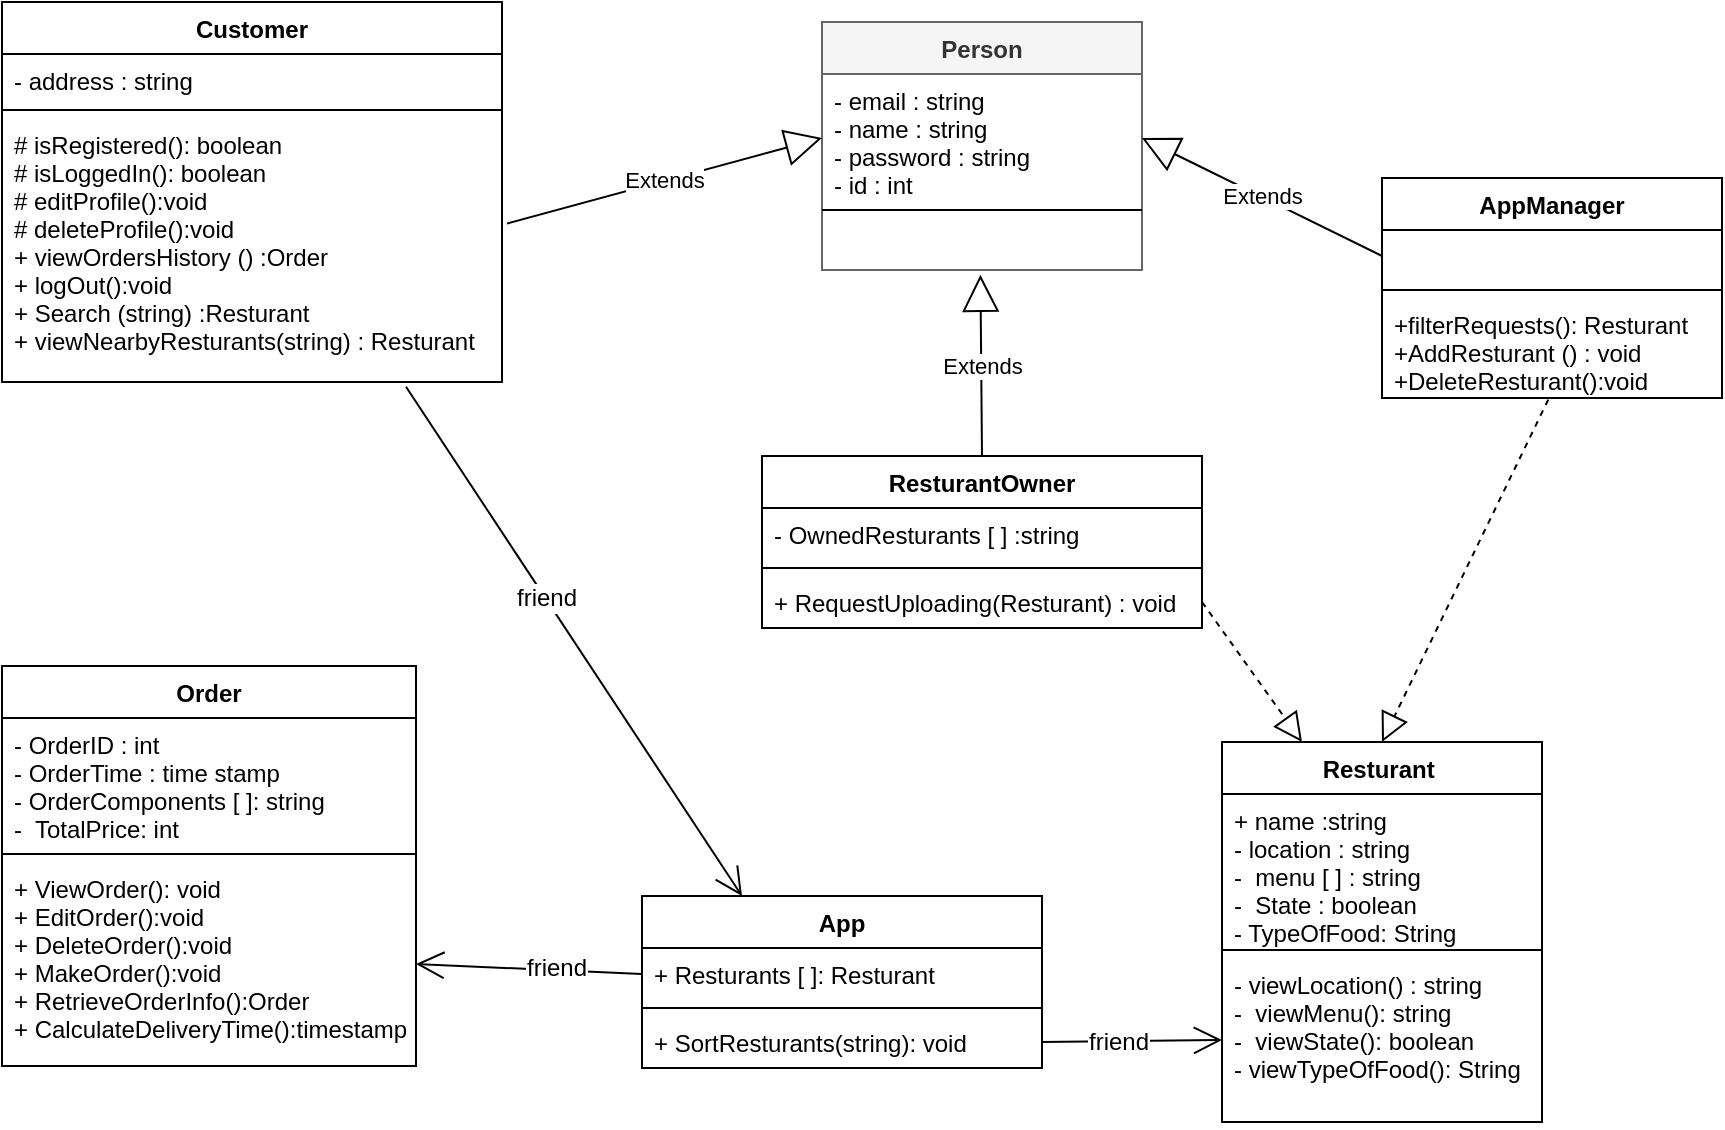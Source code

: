 <mxfile version="10.6.3" type="github"><diagram id="UX5aFwyAparacR9fSkkS" name="Page-1"><mxGraphModel dx="1010" dy="542" grid="1" gridSize="10" guides="1" tooltips="1" connect="1" arrows="1" fold="1" page="1" pageScale="1" pageWidth="1169" pageHeight="827" math="0" shadow="0"><root><mxCell id="0"/><mxCell id="1" parent="0"/><mxCell id="8SO8OIa2VwRULHnZ6Ofv-1" value="Customer" style="swimlane;fontStyle=1;align=center;verticalAlign=top;childLayout=stackLayout;horizontal=1;startSize=26;horizontalStack=0;resizeParent=1;resizeParentMax=0;resizeLast=0;collapsible=1;marginBottom=0;" vertex="1" parent="1"><mxGeometry x="20" y="20" width="250" height="190" as="geometry"/></mxCell><mxCell id="8SO8OIa2VwRULHnZ6Ofv-2" value="- address : string&#10;" style="text;strokeColor=none;fillColor=none;align=left;verticalAlign=top;spacingLeft=4;spacingRight=4;overflow=hidden;rotatable=0;points=[[0,0.5],[1,0.5]];portConstraint=eastwest;" vertex="1" parent="8SO8OIa2VwRULHnZ6Ofv-1"><mxGeometry y="26" width="250" height="24" as="geometry"/></mxCell><mxCell id="8SO8OIa2VwRULHnZ6Ofv-3" value="" style="line;strokeWidth=1;fillColor=none;align=left;verticalAlign=middle;spacingTop=-1;spacingLeft=3;spacingRight=3;rotatable=0;labelPosition=right;points=[];portConstraint=eastwest;" vertex="1" parent="8SO8OIa2VwRULHnZ6Ofv-1"><mxGeometry y="50" width="250" height="8" as="geometry"/></mxCell><mxCell id="8SO8OIa2VwRULHnZ6Ofv-4" value="# isRegistered(): boolean&#10;# isLoggedIn(): boolean&#10;# editProfile():void&#10;# deleteProfile():void&#10;+ viewOrdersHistory () :Order&#10;+ logOut():void&#10;+ Search (string) :Resturant&#10;+ viewNearbyResturants(string) : Resturant" style="text;strokeColor=none;fillColor=none;align=left;verticalAlign=top;spacingLeft=4;spacingRight=4;overflow=hidden;rotatable=0;points=[[0,0.5],[1,0.5]];portConstraint=eastwest;" vertex="1" parent="8SO8OIa2VwRULHnZ6Ofv-1"><mxGeometry y="58" width="250" height="132" as="geometry"/></mxCell><mxCell id="8SO8OIa2VwRULHnZ6Ofv-5" value="ResturantOwner" style="swimlane;fontStyle=1;align=center;verticalAlign=top;childLayout=stackLayout;horizontal=1;startSize=26;horizontalStack=0;resizeParent=1;resizeParentMax=0;resizeLast=0;collapsible=1;marginBottom=0;" vertex="1" parent="1"><mxGeometry x="400" y="247" width="220" height="86" as="geometry"/></mxCell><mxCell id="8SO8OIa2VwRULHnZ6Ofv-6" value="- OwnedResturants [ ] :string" style="text;strokeColor=none;fillColor=none;align=left;verticalAlign=top;spacingLeft=4;spacingRight=4;overflow=hidden;rotatable=0;points=[[0,0.5],[1,0.5]];portConstraint=eastwest;" vertex="1" parent="8SO8OIa2VwRULHnZ6Ofv-5"><mxGeometry y="26" width="220" height="26" as="geometry"/></mxCell><mxCell id="8SO8OIa2VwRULHnZ6Ofv-7" value="" style="line;strokeWidth=1;fillColor=none;align=left;verticalAlign=middle;spacingTop=-1;spacingLeft=3;spacingRight=3;rotatable=0;labelPosition=right;points=[];portConstraint=eastwest;" vertex="1" parent="8SO8OIa2VwRULHnZ6Ofv-5"><mxGeometry y="52" width="220" height="8" as="geometry"/></mxCell><mxCell id="8SO8OIa2VwRULHnZ6Ofv-8" value="+ RequestUploading(Resturant) : void" style="text;strokeColor=none;fillColor=none;align=left;verticalAlign=top;spacingLeft=4;spacingRight=4;overflow=hidden;rotatable=0;points=[[0,0.5],[1,0.5]];portConstraint=eastwest;" vertex="1" parent="8SO8OIa2VwRULHnZ6Ofv-5"><mxGeometry y="60" width="220" height="26" as="geometry"/></mxCell><mxCell id="8SO8OIa2VwRULHnZ6Ofv-9" value="Order" style="swimlane;fontStyle=1;align=center;verticalAlign=top;childLayout=stackLayout;horizontal=1;startSize=26;horizontalStack=0;resizeParent=1;resizeParentMax=0;resizeLast=0;collapsible=1;marginBottom=0;" vertex="1" parent="1"><mxGeometry x="20" y="352" width="207" height="200" as="geometry"/></mxCell><mxCell id="8SO8OIa2VwRULHnZ6Ofv-10" value="- OrderID : int&#10;- OrderTime : time stamp&#10;- OrderComponents [ ]: string&#10;-  TotalPrice: int&#10;&#10;" style="text;strokeColor=none;fillColor=none;align=left;verticalAlign=top;spacingLeft=4;spacingRight=4;overflow=hidden;rotatable=0;points=[[0,0.5],[1,0.5]];portConstraint=eastwest;" vertex="1" parent="8SO8OIa2VwRULHnZ6Ofv-9"><mxGeometry y="26" width="207" height="64" as="geometry"/></mxCell><mxCell id="8SO8OIa2VwRULHnZ6Ofv-11" value="" style="line;strokeWidth=1;fillColor=none;align=left;verticalAlign=middle;spacingTop=-1;spacingLeft=3;spacingRight=3;rotatable=0;labelPosition=right;points=[];portConstraint=eastwest;" vertex="1" parent="8SO8OIa2VwRULHnZ6Ofv-9"><mxGeometry y="90" width="207" height="8" as="geometry"/></mxCell><mxCell id="8SO8OIa2VwRULHnZ6Ofv-12" value="+ ViewOrder(): void&#10;+ EditOrder():void&#10;+ DeleteOrder():void&#10;+ MakeOrder():void&#10;+ RetrieveOrderInfo():Order&#10;+ CalculateDeliveryTime():timestamp&#10;" style="text;strokeColor=none;fillColor=none;align=left;verticalAlign=top;spacingLeft=4;spacingRight=4;overflow=hidden;rotatable=0;points=[[0,0.5],[1,0.5]];portConstraint=eastwest;" vertex="1" parent="8SO8OIa2VwRULHnZ6Ofv-9"><mxGeometry y="98" width="207" height="102" as="geometry"/></mxCell><mxCell id="8SO8OIa2VwRULHnZ6Ofv-13" value="Resturant " style="swimlane;fontStyle=1;align=center;verticalAlign=top;childLayout=stackLayout;horizontal=1;startSize=26;horizontalStack=0;resizeParent=1;resizeParentMax=0;resizeLast=0;collapsible=1;marginBottom=0;" vertex="1" parent="1"><mxGeometry x="630" y="390" width="160" height="190" as="geometry"/></mxCell><mxCell id="8SO8OIa2VwRULHnZ6Ofv-14" value="+ name :string&#10;- location : string &#10;-  menu [ ] : string&#10;-  State : boolean&#10;- TypeOfFood: String&#10; &#10;" style="text;strokeColor=none;fillColor=none;align=left;verticalAlign=top;spacingLeft=4;spacingRight=4;overflow=hidden;rotatable=0;points=[[0,0.5],[1,0.5]];portConstraint=eastwest;" vertex="1" parent="8SO8OIa2VwRULHnZ6Ofv-13"><mxGeometry y="26" width="160" height="74" as="geometry"/></mxCell><mxCell id="8SO8OIa2VwRULHnZ6Ofv-15" value="" style="line;strokeWidth=1;fillColor=none;align=left;verticalAlign=middle;spacingTop=-1;spacingLeft=3;spacingRight=3;rotatable=0;labelPosition=right;points=[];portConstraint=eastwest;" vertex="1" parent="8SO8OIa2VwRULHnZ6Ofv-13"><mxGeometry y="100" width="160" height="8" as="geometry"/></mxCell><mxCell id="8SO8OIa2VwRULHnZ6Ofv-16" value="- viewLocation() : string &#10;-  viewMenu(): string&#10;-  viewState(): boolean&#10;- viewTypeOfFood(): String&#10;&#10;&#10;" style="text;strokeColor=none;fillColor=none;align=left;verticalAlign=top;spacingLeft=4;spacingRight=4;overflow=hidden;rotatable=0;points=[[0,0.5],[1,0.5]];portConstraint=eastwest;" vertex="1" parent="8SO8OIa2VwRULHnZ6Ofv-13"><mxGeometry y="108" width="160" height="82" as="geometry"/></mxCell><mxCell id="8SO8OIa2VwRULHnZ6Ofv-18" value="Person" style="swimlane;fontStyle=1;align=center;verticalAlign=top;childLayout=stackLayout;horizontal=1;startSize=26;horizontalStack=0;resizeParent=1;resizeParentMax=0;resizeLast=0;collapsible=1;marginBottom=0;fillColor=#f5f5f5;strokeColor=#666666;fontColor=#333333;" vertex="1" parent="1"><mxGeometry x="430" y="30" width="160" height="124" as="geometry"/></mxCell><mxCell id="8SO8OIa2VwRULHnZ6Ofv-19" value="- email : string&#10;- name : string&#10;- password : string&#10;- id : int&#10;&#10;" style="text;strokeColor=none;fillColor=none;align=left;verticalAlign=top;spacingLeft=4;spacingRight=4;overflow=hidden;rotatable=0;points=[[0,0.5],[1,0.5]];portConstraint=eastwest;" vertex="1" parent="8SO8OIa2VwRULHnZ6Ofv-18"><mxGeometry y="26" width="160" height="64" as="geometry"/></mxCell><mxCell id="8SO8OIa2VwRULHnZ6Ofv-20" value="" style="line;strokeWidth=1;fillColor=none;align=left;verticalAlign=middle;spacingTop=-1;spacingLeft=3;spacingRight=3;rotatable=0;labelPosition=right;points=[];portConstraint=eastwest;" vertex="1" parent="8SO8OIa2VwRULHnZ6Ofv-18"><mxGeometry y="90" width="160" height="8" as="geometry"/></mxCell><mxCell id="8SO8OIa2VwRULHnZ6Ofv-21" value="&#10;&#10;" style="text;strokeColor=none;fillColor=none;align=left;verticalAlign=top;spacingLeft=4;spacingRight=4;overflow=hidden;rotatable=0;points=[[0,0.5],[1,0.5]];portConstraint=eastwest;" vertex="1" parent="8SO8OIa2VwRULHnZ6Ofv-18"><mxGeometry y="98" width="160" height="26" as="geometry"/></mxCell><mxCell id="8SO8OIa2VwRULHnZ6Ofv-22" value="Extends" style="endArrow=block;endSize=16;endFill=0;html=1;entryX=0;entryY=0.5;entryDx=0;entryDy=0;exitX=1.01;exitY=0.4;exitDx=0;exitDy=0;exitPerimeter=0;" edge="1" parent="1" source="8SO8OIa2VwRULHnZ6Ofv-4" target="8SO8OIa2VwRULHnZ6Ofv-19"><mxGeometry width="160" relative="1" as="geometry"><mxPoint x="250" y="91.3" as="sourcePoint"/><mxPoint x="420" y="91" as="targetPoint"/></mxGeometry></mxCell><mxCell id="8SO8OIa2VwRULHnZ6Ofv-23" value="Extends" style="endArrow=block;endSize=16;endFill=0;html=1;exitX=0.5;exitY=0;exitDx=0;exitDy=0;entryX=0.495;entryY=1.092;entryDx=0;entryDy=0;entryPerimeter=0;" edge="1" parent="1" source="8SO8OIa2VwRULHnZ6Ofv-5" target="8SO8OIa2VwRULHnZ6Ofv-21"><mxGeometry width="160" relative="1" as="geometry"><mxPoint x="283" y="141" as="sourcePoint"/><mxPoint x="520" y="160" as="targetPoint"/></mxGeometry></mxCell><mxCell id="8SO8OIa2VwRULHnZ6Ofv-24" value="AppManager" style="swimlane;fontStyle=1;align=center;verticalAlign=top;childLayout=stackLayout;horizontal=1;startSize=26;horizontalStack=0;resizeParent=1;resizeParentMax=0;resizeLast=0;collapsible=1;marginBottom=0;" vertex="1" parent="1"><mxGeometry x="710" y="108" width="170" height="110" as="geometry"/></mxCell><mxCell id="8SO8OIa2VwRULHnZ6Ofv-25" value="&#10;&#10;" style="text;strokeColor=none;fillColor=none;align=left;verticalAlign=top;spacingLeft=4;spacingRight=4;overflow=hidden;rotatable=0;points=[[0,0.5],[1,0.5]];portConstraint=eastwest;" vertex="1" parent="8SO8OIa2VwRULHnZ6Ofv-24"><mxGeometry y="26" width="170" height="26" as="geometry"/></mxCell><mxCell id="8SO8OIa2VwRULHnZ6Ofv-26" value="" style="line;strokeWidth=1;fillColor=none;align=left;verticalAlign=middle;spacingTop=-1;spacingLeft=3;spacingRight=3;rotatable=0;labelPosition=right;points=[];portConstraint=eastwest;" vertex="1" parent="8SO8OIa2VwRULHnZ6Ofv-24"><mxGeometry y="52" width="170" height="8" as="geometry"/></mxCell><mxCell id="8SO8OIa2VwRULHnZ6Ofv-27" value="+filterRequests(): Resturant&#10;+AddResturant () : void&#10;+DeleteResturant():void &#10;" style="text;strokeColor=none;fillColor=none;align=left;verticalAlign=top;spacingLeft=4;spacingRight=4;overflow=hidden;rotatable=0;points=[[0,0.5],[1,0.5]];portConstraint=eastwest;" vertex="1" parent="8SO8OIa2VwRULHnZ6Ofv-24"><mxGeometry y="60" width="170" height="50" as="geometry"/></mxCell><mxCell id="8SO8OIa2VwRULHnZ6Ofv-32" value="Extends" style="endArrow=block;endSize=16;endFill=0;html=1;exitX=0;exitY=0.5;exitDx=0;exitDy=0;entryX=1;entryY=0.5;entryDx=0;entryDy=0;" edge="1" parent="1" source="8SO8OIa2VwRULHnZ6Ofv-25" target="8SO8OIa2VwRULHnZ6Ofv-19"><mxGeometry width="160" relative="1" as="geometry"><mxPoint x="490" y="270" as="sourcePoint"/><mxPoint x="515" y="164" as="targetPoint"/></mxGeometry></mxCell><mxCell id="8SO8OIa2VwRULHnZ6Ofv-33" value="" style="endArrow=block;dashed=1;endFill=0;endSize=12;html=1;exitX=1;exitY=0.5;exitDx=0;exitDy=0;" edge="1" parent="1" source="8SO8OIa2VwRULHnZ6Ofv-8"><mxGeometry width="160" relative="1" as="geometry"><mxPoint x="20" y="620" as="sourcePoint"/><mxPoint x="670" y="390" as="targetPoint"/></mxGeometry></mxCell><mxCell id="8SO8OIa2VwRULHnZ6Ofv-34" value="" style="endArrow=block;dashed=1;endFill=0;endSize=12;html=1;exitX=0.489;exitY=1.016;exitDx=0;exitDy=0;exitPerimeter=0;entryX=0.5;entryY=0;entryDx=0;entryDy=0;" edge="1" parent="1" source="8SO8OIa2VwRULHnZ6Ofv-27" target="8SO8OIa2VwRULHnZ6Ofv-13"><mxGeometry width="160" relative="1" as="geometry"><mxPoint x="630" y="330" as="sourcePoint"/><mxPoint x="720" y="363.353" as="targetPoint"/></mxGeometry></mxCell><mxCell id="8SO8OIa2VwRULHnZ6Ofv-39" value="" style="endArrow=open;endFill=1;endSize=12;html=1;entryX=1;entryY=0.5;entryDx=0;entryDy=0;exitX=0;exitY=0.5;exitDx=0;exitDy=0;" edge="1" parent="1" source="8SO8OIa2VwRULHnZ6Ofv-52" target="8SO8OIa2VwRULHnZ6Ofv-12"><mxGeometry width="160" relative="1" as="geometry"><mxPoint x="260" y="500" as="sourcePoint"/><mxPoint x="180" y="600" as="targetPoint"/></mxGeometry></mxCell><mxCell id="8SO8OIa2VwRULHnZ6Ofv-41" value="friend" style="text;html=1;resizable=0;points=[];align=center;verticalAlign=middle;labelBackgroundColor=#ffffff;" vertex="1" connectable="0" parent="8SO8OIa2VwRULHnZ6Ofv-39"><mxGeometry x="-0.233" y="-1" relative="1" as="geometry"><mxPoint as="offset"/></mxGeometry></mxCell><mxCell id="8SO8OIa2VwRULHnZ6Ofv-40" value="" style="endArrow=open;endFill=1;endSize=12;html=1;exitX=0.808;exitY=1.018;exitDx=0;exitDy=0;exitPerimeter=0;entryX=0.25;entryY=0;entryDx=0;entryDy=0;" edge="1" parent="1" source="8SO8OIa2VwRULHnZ6Ofv-4" target="8SO8OIa2VwRULHnZ6Ofv-51"><mxGeometry width="160" relative="1" as="geometry"><mxPoint x="143" y="220" as="sourcePoint"/><mxPoint x="137.426" y="362" as="targetPoint"/></mxGeometry></mxCell><mxCell id="8SO8OIa2VwRULHnZ6Ofv-42" value="friend&lt;br&gt;" style="text;html=1;resizable=0;points=[];align=center;verticalAlign=middle;labelBackgroundColor=#ffffff;" vertex="1" connectable="0" parent="8SO8OIa2VwRULHnZ6Ofv-40"><mxGeometry x="-0.172" relative="1" as="geometry"><mxPoint as="offset"/></mxGeometry></mxCell><mxCell id="8SO8OIa2VwRULHnZ6Ofv-51" value="App" style="swimlane;fontStyle=1;align=center;verticalAlign=top;childLayout=stackLayout;horizontal=1;startSize=26;horizontalStack=0;resizeParent=1;resizeParentMax=0;resizeLast=0;collapsible=1;marginBottom=0;" vertex="1" parent="1"><mxGeometry x="340" y="467" width="200" height="86" as="geometry"/></mxCell><mxCell id="8SO8OIa2VwRULHnZ6Ofv-52" value="+ Resturants [ ]: Resturant" style="text;strokeColor=none;fillColor=none;align=left;verticalAlign=top;spacingLeft=4;spacingRight=4;overflow=hidden;rotatable=0;points=[[0,0.5],[1,0.5]];portConstraint=eastwest;" vertex="1" parent="8SO8OIa2VwRULHnZ6Ofv-51"><mxGeometry y="26" width="200" height="26" as="geometry"/></mxCell><mxCell id="8SO8OIa2VwRULHnZ6Ofv-53" value="" style="line;strokeWidth=1;fillColor=none;align=left;verticalAlign=middle;spacingTop=-1;spacingLeft=3;spacingRight=3;rotatable=0;labelPosition=right;points=[];portConstraint=eastwest;" vertex="1" parent="8SO8OIa2VwRULHnZ6Ofv-51"><mxGeometry y="52" width="200" height="8" as="geometry"/></mxCell><mxCell id="8SO8OIa2VwRULHnZ6Ofv-54" value="+ SortResturants(string): void" style="text;strokeColor=none;fillColor=none;align=left;verticalAlign=top;spacingLeft=4;spacingRight=4;overflow=hidden;rotatable=0;points=[[0,0.5],[1,0.5]];portConstraint=eastwest;" vertex="1" parent="8SO8OIa2VwRULHnZ6Ofv-51"><mxGeometry y="60" width="200" height="26" as="geometry"/></mxCell><mxCell id="8SO8OIa2VwRULHnZ6Ofv-55" value="" style="endArrow=open;endFill=1;endSize=12;html=1;exitX=1;exitY=0.5;exitDx=0;exitDy=0;entryX=0;entryY=0.5;entryDx=0;entryDy=0;" edge="1" parent="1" source="8SO8OIa2VwRULHnZ6Ofv-54" target="8SO8OIa2VwRULHnZ6Ofv-16"><mxGeometry width="160" relative="1" as="geometry"><mxPoint x="232" y="222" as="sourcePoint"/><mxPoint x="400" y="477" as="targetPoint"/></mxGeometry></mxCell><mxCell id="8SO8OIa2VwRULHnZ6Ofv-56" value="friend&lt;br&gt;" style="text;html=1;resizable=0;points=[];align=center;verticalAlign=middle;labelBackgroundColor=#ffffff;" vertex="1" connectable="0" parent="8SO8OIa2VwRULHnZ6Ofv-55"><mxGeometry x="-0.172" relative="1" as="geometry"><mxPoint as="offset"/></mxGeometry></mxCell></root></mxGraphModel></diagram></mxfile>